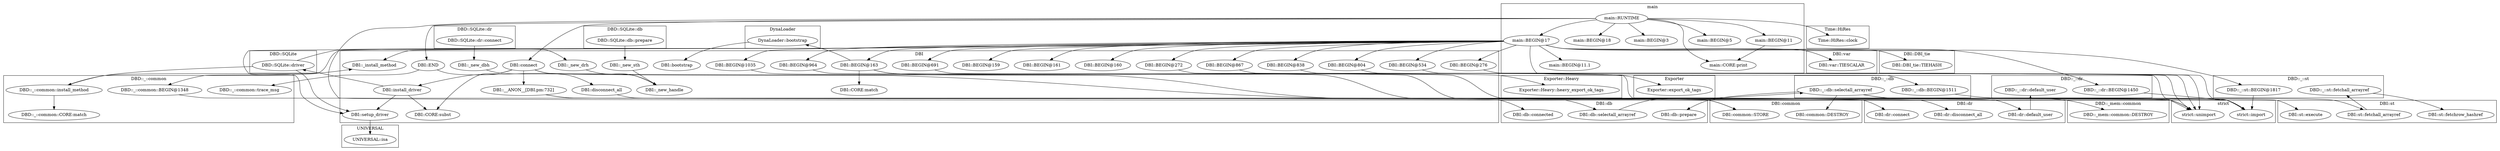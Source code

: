 digraph {
graph [overlap=false]
subgraph cluster_DynaLoader {
	label="DynaLoader";
	"DynaLoader::bootstrap";
}
subgraph cluster_DBI {
	label="DBI";
	"DBI::__ANON__[DBI.pm:732]";
	"DBI::BEGIN@163";
	"DBI::BEGIN@160";
	"DBI::BEGIN@804";
	"DBI::BEGIN@534";
	"DBI::BEGIN@161";
	"DBI::BEGIN@159";
	"DBI::bootstrap";
	"DBI::BEGIN@276";
	"DBI::setup_driver";
	"DBI::BEGIN@1035";
	"DBI::CORE:match";
	"DBI::BEGIN@964";
	"DBI::_new_handle";
	"DBI::BEGIN@691";
	"DBI::_new_sth";
	"DBI::BEGIN@272";
	"DBI::END";
	"DBI::_install_method";
	"DBI::_new_dbh";
	"DBI::install_driver";
	"DBI::disconnect_all";
	"DBI::CORE:subst";
	"DBI::_new_drh";
	"DBI::BEGIN@867";
	"DBI::BEGIN@838";
	"DBI::connect";
}
subgraph cluster_main {
	label="main";
	"main::BEGIN@17";
	"main::BEGIN@11.1";
	"main::BEGIN@18";
	"main::BEGIN@3";
	"main::CORE:print";
	"main::BEGIN@5";
	"main::RUNTIME";
	"main::BEGIN@11";
}
subgraph cluster_strict {
	label="strict";
	"strict::import";
	"strict::unimport";
}
subgraph cluster_DBD_SQLite_dr {
	label="DBD::SQLite::dr";
	"DBD::SQLite::dr::connect";
}
subgraph cluster_DBI_common {
	label="DBI::common";
	"DBI::common::DESTROY";
	"DBI::common::STORE";
}
subgraph cluster_DBI_db {
	label="DBI::db";
	"DBI::db::connected";
	"DBI::db::selectall_arrayref";
	"DBI::db::prepare";
}
subgraph cluster_UNIVERSAL {
	label="UNIVERSAL";
	"UNIVERSAL::isa";
}
subgraph cluster_DBD_SQLite {
	label="DBD::SQLite";
	"DBD::SQLite::driver";
}
subgraph cluster_DBD_SQLite_db {
	label="DBD::SQLite::db";
	"DBD::SQLite::db::prepare";
}
subgraph cluster_DBD___st {
	label="DBD::_::st";
	"DBD::_::st::BEGIN@1817";
	"DBD::_::st::fetchall_arrayref";
}
subgraph cluster_DBI_var {
	label="DBI::var";
	"DBI::var::TIESCALAR";
}
subgraph cluster_DBD___dr {
	label="DBD::_::dr";
	"DBD::_::dr::BEGIN@1450";
	"DBD::_::dr::default_user";
}
subgraph cluster_DBI_DBI_tie {
	label="DBI::DBI_tie";
	"DBI::DBI_tie::TIEHASH";
}
subgraph cluster_Exporter_Heavy {
	label="Exporter::Heavy";
	"Exporter::Heavy::heavy_export_ok_tags";
}
subgraph cluster_DBI_dr {
	label="DBI::dr";
	"DBI::dr::disconnect_all";
	"DBI::dr::default_user";
	"DBI::dr::connect";
}
subgraph cluster_Time_HiRes {
	label="Time::HiRes";
	"Time::HiRes::clock";
}
subgraph cluster_Exporter {
	label="Exporter";
	"Exporter::export_ok_tags";
}
subgraph cluster_DBD___common {
	label="DBD::_::common";
	"DBD::_::common::BEGIN@1348";
	"DBD::_::common::CORE:match";
	"DBD::_::common::trace_msg";
	"DBD::_::common::install_method";
}
subgraph cluster_DBD___db {
	label="DBD::_::db";
	"DBD::_::db::BEGIN@1511";
	"DBD::_::db::selectall_arrayref";
}
subgraph cluster_DBD__mem_common {
	label="DBD::_mem::common";
	"DBD::_mem::common::DESTROY";
}
subgraph cluster_DBI_st {
	label="DBI::st";
	"DBI::st::fetchall_arrayref";
	"DBI::st::execute";
	"DBI::st::fetchrow_hashref";
}
"DBI::connect" -> "DBI::__ANON__[DBI.pm:732]";
"main::BEGIN@17" -> "DBI::BEGIN@160";
"DBD::_::common::install_method" -> "DBD::_::common::CORE:match";
"main::RUNTIME" -> "DBI::db::selectall_arrayref";
"DBD::_::db::selectall_arrayref" -> "DBI::st::fetchall_arrayref";
"DBI::__ANON__[DBI.pm:732]" -> "DBI::db::connected";
"DBI::dr::default_user" -> "DBD::_::dr::default_user";
"main::RUNTIME" -> "main::BEGIN@3";
"main::BEGIN@17" -> "DBI::BEGIN@964";
"DBD::_::st::fetchall_arrayref" -> "DBI::st::fetchrow_hashref";
"main::RUNTIME" -> "main::BEGIN@17";
"DBD::SQLite::db::prepare" -> "DBI::_new_sth";
"DBD::_::db::selectall_arrayref" -> "DBD::_mem::common::DESTROY";
"main::RUNTIME" -> "DBI::END";
"main::RUNTIME" -> "Time::HiRes::clock";
"main::BEGIN@17" -> "DBI::DBI_tie::TIEHASH";
"DBI::connect" -> "DBI::dr::default_user";
"DBI::connect" -> "DBI::install_driver";
"main::BEGIN@17" -> "DBD::_::common::BEGIN@1348";
"DBI::BEGIN@163" -> "DynaLoader::bootstrap";
"DBI::BEGIN@163" -> "Exporter::Heavy::heavy_export_ok_tags";
"DBI::BEGIN@804" -> "strict::unimport";
"DBI::BEGIN@534" -> "strict::unimport";
"DBI::BEGIN@1035" -> "strict::unimport";
"DBI::BEGIN@964" -> "strict::unimport";
"DBI::BEGIN@691" -> "strict::unimport";
"DBI::BEGIN@272" -> "strict::unimport";
"DBI::BEGIN@867" -> "strict::unimport";
"DBI::BEGIN@838" -> "strict::unimport";
"main::BEGIN@17" -> "DBI::BEGIN@804";
"main::BEGIN@17" -> "DBI::BEGIN@161";
"DBI::disconnect_all" -> "DBI::dr::disconnect_all";
"DBI::setup_driver" -> "UNIVERSAL::isa";
"main::BEGIN@17" -> "DBI::var::TIESCALAR";
"DBD::_::db::selectall_arrayref" -> "DBI::db::prepare";
"main::BEGIN@17" -> "DBI::BEGIN@272";
"main::BEGIN@17" -> "DBD::_::st::BEGIN@1817";
"DBD::SQLite::driver" -> "DBD::_::common::install_method";
"DBI::db::selectall_arrayref" -> "DBD::_::db::selectall_arrayref";
"main::BEGIN@17" -> "DBI::_install_method";
"DBD::_::common::install_method" -> "DBI::_install_method";
"DBD::SQLite::dr::connect" -> "DBI::_new_dbh";
"DBI::END" -> "DBI::disconnect_all";
"DBI::install_driver" -> "DBD::SQLite::driver";
"DBD::SQLite::driver" -> "DBI::_new_drh";
"main::BEGIN@17" -> "DBD::_::dr::BEGIN@1450";
"main::BEGIN@17" -> "DBD::_::db::BEGIN@1511";
"main::BEGIN@17" -> "DBI::BEGIN@163";
"DBI::END" -> "DBD::_::common::trace_msg";
"DynaLoader::bootstrap" -> "DBI::bootstrap";
"DBI::BEGIN@163" -> "DBI::CORE:match";
"DBI::BEGIN@163" -> "Exporter::export_ok_tags";
"main::BEGIN@17" -> "DBI::BEGIN@691";
"main::BEGIN@17" -> "main::BEGIN@11.1";
"DBI::install_driver" -> "DBI::CORE:subst";
"DBI::connect" -> "DBI::CORE:subst";
"main::RUNTIME" -> "main::CORE:print";
"main::BEGIN@11" -> "main::CORE:print";
"main::RUNTIME" -> "DBI::connect";
"main::BEGIN@17" -> "DBI::BEGIN@838";
"main::BEGIN@17" -> "DBI::BEGIN@534";
"DBI::__ANON__[DBI.pm:732]" -> "DBI::dr::connect";
"main::BEGIN@17" -> "DBI::BEGIN@159";
"main::BEGIN@17" -> "DBI::setup_driver";
"DBI::install_driver" -> "DBI::setup_driver";
"DBD::SQLite::driver" -> "DBI::setup_driver";
"main::BEGIN@17" -> "DBI::BEGIN@276";
"main::BEGIN@17" -> "DBI::BEGIN@1035";
"main::RUNTIME" -> "main::BEGIN@18";
"main::RUNTIME" -> "main::BEGIN@5";
"DBD::_::db::selectall_arrayref" -> "DBI::common::DESTROY";
"DBD::_::db::selectall_arrayref" -> "DBI::st::execute";
"DBI::_new_dbh" -> "DBI::_new_handle";
"DBI::_new_sth" -> "DBI::_new_handle";
"DBI::_new_drh" -> "DBI::_new_handle";
"DBD::_::dr::BEGIN@1450" -> "strict::import";
"DBD::_::db::BEGIN@1511" -> "strict::import";
"DBI::BEGIN@276" -> "strict::import";
"DBD::_::st::BEGIN@1817" -> "strict::import";
"DBD::_::common::BEGIN@1348" -> "strict::import";
"main::BEGIN@17" -> "DBI::BEGIN@867";
"DBI::st::fetchall_arrayref" -> "DBD::_::st::fetchall_arrayref";
"main::RUNTIME" -> "main::BEGIN@11";
"DBI::__ANON__[DBI.pm:732]" -> "DBI::common::STORE";
"DBI::connect" -> "DBI::common::STORE";
}
